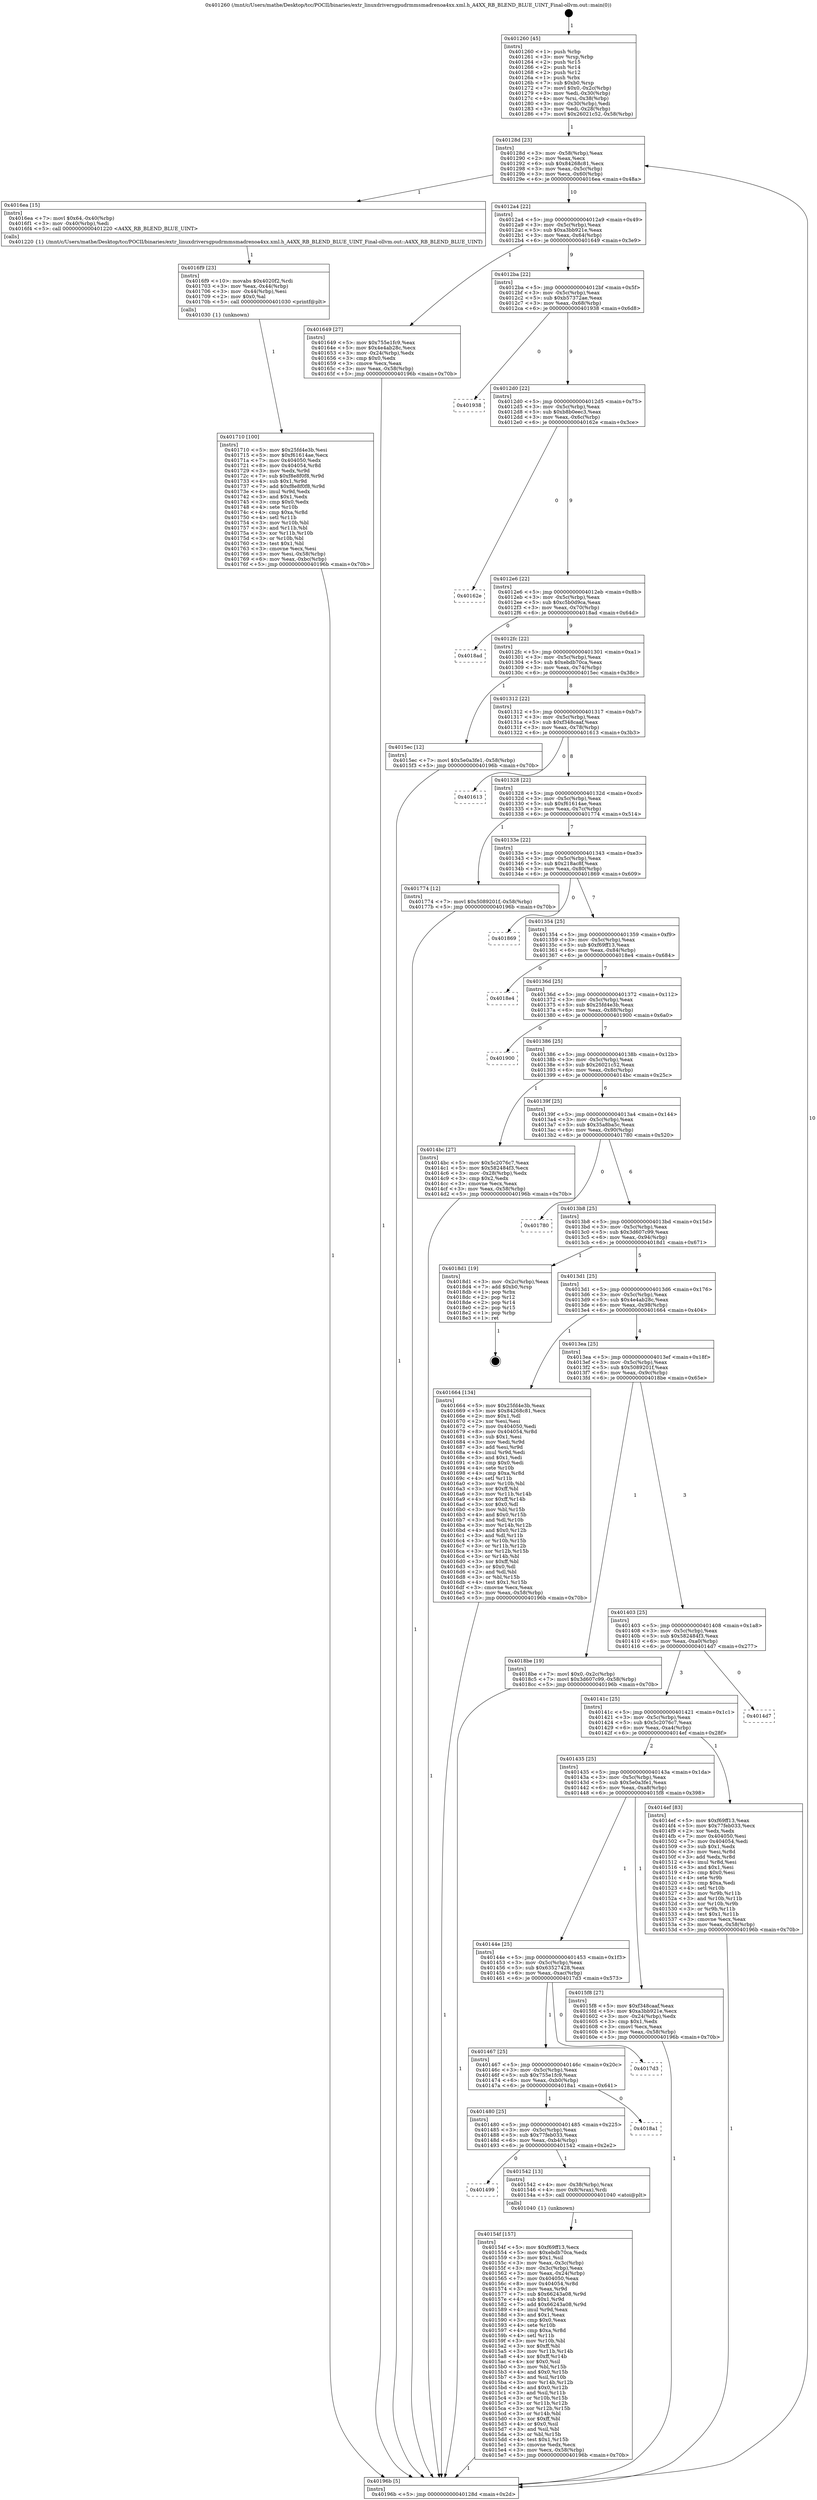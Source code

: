 digraph "0x401260" {
  label = "0x401260 (/mnt/c/Users/mathe/Desktop/tcc/POCII/binaries/extr_linuxdriversgpudrmmsmadrenoa4xx.xml.h_A4XX_RB_BLEND_BLUE_UINT_Final-ollvm.out::main(0))"
  labelloc = "t"
  node[shape=record]

  Entry [label="",width=0.3,height=0.3,shape=circle,fillcolor=black,style=filled]
  "0x40128d" [label="{
     0x40128d [23]\l
     | [instrs]\l
     &nbsp;&nbsp;0x40128d \<+3\>: mov -0x58(%rbp),%eax\l
     &nbsp;&nbsp;0x401290 \<+2\>: mov %eax,%ecx\l
     &nbsp;&nbsp;0x401292 \<+6\>: sub $0x84268c81,%ecx\l
     &nbsp;&nbsp;0x401298 \<+3\>: mov %eax,-0x5c(%rbp)\l
     &nbsp;&nbsp;0x40129b \<+3\>: mov %ecx,-0x60(%rbp)\l
     &nbsp;&nbsp;0x40129e \<+6\>: je 00000000004016ea \<main+0x48a\>\l
  }"]
  "0x4016ea" [label="{
     0x4016ea [15]\l
     | [instrs]\l
     &nbsp;&nbsp;0x4016ea \<+7\>: movl $0x64,-0x40(%rbp)\l
     &nbsp;&nbsp;0x4016f1 \<+3\>: mov -0x40(%rbp),%edi\l
     &nbsp;&nbsp;0x4016f4 \<+5\>: call 0000000000401220 \<A4XX_RB_BLEND_BLUE_UINT\>\l
     | [calls]\l
     &nbsp;&nbsp;0x401220 \{1\} (/mnt/c/Users/mathe/Desktop/tcc/POCII/binaries/extr_linuxdriversgpudrmmsmadrenoa4xx.xml.h_A4XX_RB_BLEND_BLUE_UINT_Final-ollvm.out::A4XX_RB_BLEND_BLUE_UINT)\l
  }"]
  "0x4012a4" [label="{
     0x4012a4 [22]\l
     | [instrs]\l
     &nbsp;&nbsp;0x4012a4 \<+5\>: jmp 00000000004012a9 \<main+0x49\>\l
     &nbsp;&nbsp;0x4012a9 \<+3\>: mov -0x5c(%rbp),%eax\l
     &nbsp;&nbsp;0x4012ac \<+5\>: sub $0xa3bb921e,%eax\l
     &nbsp;&nbsp;0x4012b1 \<+3\>: mov %eax,-0x64(%rbp)\l
     &nbsp;&nbsp;0x4012b4 \<+6\>: je 0000000000401649 \<main+0x3e9\>\l
  }"]
  Exit [label="",width=0.3,height=0.3,shape=circle,fillcolor=black,style=filled,peripheries=2]
  "0x401649" [label="{
     0x401649 [27]\l
     | [instrs]\l
     &nbsp;&nbsp;0x401649 \<+5\>: mov $0x755e1fc9,%eax\l
     &nbsp;&nbsp;0x40164e \<+5\>: mov $0x4e4ab28c,%ecx\l
     &nbsp;&nbsp;0x401653 \<+3\>: mov -0x24(%rbp),%edx\l
     &nbsp;&nbsp;0x401656 \<+3\>: cmp $0x0,%edx\l
     &nbsp;&nbsp;0x401659 \<+3\>: cmove %ecx,%eax\l
     &nbsp;&nbsp;0x40165c \<+3\>: mov %eax,-0x58(%rbp)\l
     &nbsp;&nbsp;0x40165f \<+5\>: jmp 000000000040196b \<main+0x70b\>\l
  }"]
  "0x4012ba" [label="{
     0x4012ba [22]\l
     | [instrs]\l
     &nbsp;&nbsp;0x4012ba \<+5\>: jmp 00000000004012bf \<main+0x5f\>\l
     &nbsp;&nbsp;0x4012bf \<+3\>: mov -0x5c(%rbp),%eax\l
     &nbsp;&nbsp;0x4012c2 \<+5\>: sub $0xb57372ae,%eax\l
     &nbsp;&nbsp;0x4012c7 \<+3\>: mov %eax,-0x68(%rbp)\l
     &nbsp;&nbsp;0x4012ca \<+6\>: je 0000000000401938 \<main+0x6d8\>\l
  }"]
  "0x401710" [label="{
     0x401710 [100]\l
     | [instrs]\l
     &nbsp;&nbsp;0x401710 \<+5\>: mov $0x25fd4e3b,%esi\l
     &nbsp;&nbsp;0x401715 \<+5\>: mov $0xf61614ae,%ecx\l
     &nbsp;&nbsp;0x40171a \<+7\>: mov 0x404050,%edx\l
     &nbsp;&nbsp;0x401721 \<+8\>: mov 0x404054,%r8d\l
     &nbsp;&nbsp;0x401729 \<+3\>: mov %edx,%r9d\l
     &nbsp;&nbsp;0x40172c \<+7\>: sub $0xf8e8f0f8,%r9d\l
     &nbsp;&nbsp;0x401733 \<+4\>: sub $0x1,%r9d\l
     &nbsp;&nbsp;0x401737 \<+7\>: add $0xf8e8f0f8,%r9d\l
     &nbsp;&nbsp;0x40173e \<+4\>: imul %r9d,%edx\l
     &nbsp;&nbsp;0x401742 \<+3\>: and $0x1,%edx\l
     &nbsp;&nbsp;0x401745 \<+3\>: cmp $0x0,%edx\l
     &nbsp;&nbsp;0x401748 \<+4\>: sete %r10b\l
     &nbsp;&nbsp;0x40174c \<+4\>: cmp $0xa,%r8d\l
     &nbsp;&nbsp;0x401750 \<+4\>: setl %r11b\l
     &nbsp;&nbsp;0x401754 \<+3\>: mov %r10b,%bl\l
     &nbsp;&nbsp;0x401757 \<+3\>: and %r11b,%bl\l
     &nbsp;&nbsp;0x40175a \<+3\>: xor %r11b,%r10b\l
     &nbsp;&nbsp;0x40175d \<+3\>: or %r10b,%bl\l
     &nbsp;&nbsp;0x401760 \<+3\>: test $0x1,%bl\l
     &nbsp;&nbsp;0x401763 \<+3\>: cmovne %ecx,%esi\l
     &nbsp;&nbsp;0x401766 \<+3\>: mov %esi,-0x58(%rbp)\l
     &nbsp;&nbsp;0x401769 \<+6\>: mov %eax,-0xbc(%rbp)\l
     &nbsp;&nbsp;0x40176f \<+5\>: jmp 000000000040196b \<main+0x70b\>\l
  }"]
  "0x401938" [label="{
     0x401938\l
  }", style=dashed]
  "0x4012d0" [label="{
     0x4012d0 [22]\l
     | [instrs]\l
     &nbsp;&nbsp;0x4012d0 \<+5\>: jmp 00000000004012d5 \<main+0x75\>\l
     &nbsp;&nbsp;0x4012d5 \<+3\>: mov -0x5c(%rbp),%eax\l
     &nbsp;&nbsp;0x4012d8 \<+5\>: sub $0xb8b0eec3,%eax\l
     &nbsp;&nbsp;0x4012dd \<+3\>: mov %eax,-0x6c(%rbp)\l
     &nbsp;&nbsp;0x4012e0 \<+6\>: je 000000000040162e \<main+0x3ce\>\l
  }"]
  "0x4016f9" [label="{
     0x4016f9 [23]\l
     | [instrs]\l
     &nbsp;&nbsp;0x4016f9 \<+10\>: movabs $0x4020f2,%rdi\l
     &nbsp;&nbsp;0x401703 \<+3\>: mov %eax,-0x44(%rbp)\l
     &nbsp;&nbsp;0x401706 \<+3\>: mov -0x44(%rbp),%esi\l
     &nbsp;&nbsp;0x401709 \<+2\>: mov $0x0,%al\l
     &nbsp;&nbsp;0x40170b \<+5\>: call 0000000000401030 \<printf@plt\>\l
     | [calls]\l
     &nbsp;&nbsp;0x401030 \{1\} (unknown)\l
  }"]
  "0x40162e" [label="{
     0x40162e\l
  }", style=dashed]
  "0x4012e6" [label="{
     0x4012e6 [22]\l
     | [instrs]\l
     &nbsp;&nbsp;0x4012e6 \<+5\>: jmp 00000000004012eb \<main+0x8b\>\l
     &nbsp;&nbsp;0x4012eb \<+3\>: mov -0x5c(%rbp),%eax\l
     &nbsp;&nbsp;0x4012ee \<+5\>: sub $0xc5b0d9ca,%eax\l
     &nbsp;&nbsp;0x4012f3 \<+3\>: mov %eax,-0x70(%rbp)\l
     &nbsp;&nbsp;0x4012f6 \<+6\>: je 00000000004018ad \<main+0x64d\>\l
  }"]
  "0x40154f" [label="{
     0x40154f [157]\l
     | [instrs]\l
     &nbsp;&nbsp;0x40154f \<+5\>: mov $0xf69ff13,%ecx\l
     &nbsp;&nbsp;0x401554 \<+5\>: mov $0xebdb70ca,%edx\l
     &nbsp;&nbsp;0x401559 \<+3\>: mov $0x1,%sil\l
     &nbsp;&nbsp;0x40155c \<+3\>: mov %eax,-0x3c(%rbp)\l
     &nbsp;&nbsp;0x40155f \<+3\>: mov -0x3c(%rbp),%eax\l
     &nbsp;&nbsp;0x401562 \<+3\>: mov %eax,-0x24(%rbp)\l
     &nbsp;&nbsp;0x401565 \<+7\>: mov 0x404050,%eax\l
     &nbsp;&nbsp;0x40156c \<+8\>: mov 0x404054,%r8d\l
     &nbsp;&nbsp;0x401574 \<+3\>: mov %eax,%r9d\l
     &nbsp;&nbsp;0x401577 \<+7\>: sub $0x66243a08,%r9d\l
     &nbsp;&nbsp;0x40157e \<+4\>: sub $0x1,%r9d\l
     &nbsp;&nbsp;0x401582 \<+7\>: add $0x66243a08,%r9d\l
     &nbsp;&nbsp;0x401589 \<+4\>: imul %r9d,%eax\l
     &nbsp;&nbsp;0x40158d \<+3\>: and $0x1,%eax\l
     &nbsp;&nbsp;0x401590 \<+3\>: cmp $0x0,%eax\l
     &nbsp;&nbsp;0x401593 \<+4\>: sete %r10b\l
     &nbsp;&nbsp;0x401597 \<+4\>: cmp $0xa,%r8d\l
     &nbsp;&nbsp;0x40159b \<+4\>: setl %r11b\l
     &nbsp;&nbsp;0x40159f \<+3\>: mov %r10b,%bl\l
     &nbsp;&nbsp;0x4015a2 \<+3\>: xor $0xff,%bl\l
     &nbsp;&nbsp;0x4015a5 \<+3\>: mov %r11b,%r14b\l
     &nbsp;&nbsp;0x4015a8 \<+4\>: xor $0xff,%r14b\l
     &nbsp;&nbsp;0x4015ac \<+4\>: xor $0x0,%sil\l
     &nbsp;&nbsp;0x4015b0 \<+3\>: mov %bl,%r15b\l
     &nbsp;&nbsp;0x4015b3 \<+4\>: and $0x0,%r15b\l
     &nbsp;&nbsp;0x4015b7 \<+3\>: and %sil,%r10b\l
     &nbsp;&nbsp;0x4015ba \<+3\>: mov %r14b,%r12b\l
     &nbsp;&nbsp;0x4015bd \<+4\>: and $0x0,%r12b\l
     &nbsp;&nbsp;0x4015c1 \<+3\>: and %sil,%r11b\l
     &nbsp;&nbsp;0x4015c4 \<+3\>: or %r10b,%r15b\l
     &nbsp;&nbsp;0x4015c7 \<+3\>: or %r11b,%r12b\l
     &nbsp;&nbsp;0x4015ca \<+3\>: xor %r12b,%r15b\l
     &nbsp;&nbsp;0x4015cd \<+3\>: or %r14b,%bl\l
     &nbsp;&nbsp;0x4015d0 \<+3\>: xor $0xff,%bl\l
     &nbsp;&nbsp;0x4015d3 \<+4\>: or $0x0,%sil\l
     &nbsp;&nbsp;0x4015d7 \<+3\>: and %sil,%bl\l
     &nbsp;&nbsp;0x4015da \<+3\>: or %bl,%r15b\l
     &nbsp;&nbsp;0x4015dd \<+4\>: test $0x1,%r15b\l
     &nbsp;&nbsp;0x4015e1 \<+3\>: cmovne %edx,%ecx\l
     &nbsp;&nbsp;0x4015e4 \<+3\>: mov %ecx,-0x58(%rbp)\l
     &nbsp;&nbsp;0x4015e7 \<+5\>: jmp 000000000040196b \<main+0x70b\>\l
  }"]
  "0x4018ad" [label="{
     0x4018ad\l
  }", style=dashed]
  "0x4012fc" [label="{
     0x4012fc [22]\l
     | [instrs]\l
     &nbsp;&nbsp;0x4012fc \<+5\>: jmp 0000000000401301 \<main+0xa1\>\l
     &nbsp;&nbsp;0x401301 \<+3\>: mov -0x5c(%rbp),%eax\l
     &nbsp;&nbsp;0x401304 \<+5\>: sub $0xebdb70ca,%eax\l
     &nbsp;&nbsp;0x401309 \<+3\>: mov %eax,-0x74(%rbp)\l
     &nbsp;&nbsp;0x40130c \<+6\>: je 00000000004015ec \<main+0x38c\>\l
  }"]
  "0x401499" [label="{
     0x401499\l
  }", style=dashed]
  "0x4015ec" [label="{
     0x4015ec [12]\l
     | [instrs]\l
     &nbsp;&nbsp;0x4015ec \<+7\>: movl $0x5e0a3fe1,-0x58(%rbp)\l
     &nbsp;&nbsp;0x4015f3 \<+5\>: jmp 000000000040196b \<main+0x70b\>\l
  }"]
  "0x401312" [label="{
     0x401312 [22]\l
     | [instrs]\l
     &nbsp;&nbsp;0x401312 \<+5\>: jmp 0000000000401317 \<main+0xb7\>\l
     &nbsp;&nbsp;0x401317 \<+3\>: mov -0x5c(%rbp),%eax\l
     &nbsp;&nbsp;0x40131a \<+5\>: sub $0xf348caaf,%eax\l
     &nbsp;&nbsp;0x40131f \<+3\>: mov %eax,-0x78(%rbp)\l
     &nbsp;&nbsp;0x401322 \<+6\>: je 0000000000401613 \<main+0x3b3\>\l
  }"]
  "0x401542" [label="{
     0x401542 [13]\l
     | [instrs]\l
     &nbsp;&nbsp;0x401542 \<+4\>: mov -0x38(%rbp),%rax\l
     &nbsp;&nbsp;0x401546 \<+4\>: mov 0x8(%rax),%rdi\l
     &nbsp;&nbsp;0x40154a \<+5\>: call 0000000000401040 \<atoi@plt\>\l
     | [calls]\l
     &nbsp;&nbsp;0x401040 \{1\} (unknown)\l
  }"]
  "0x401613" [label="{
     0x401613\l
  }", style=dashed]
  "0x401328" [label="{
     0x401328 [22]\l
     | [instrs]\l
     &nbsp;&nbsp;0x401328 \<+5\>: jmp 000000000040132d \<main+0xcd\>\l
     &nbsp;&nbsp;0x40132d \<+3\>: mov -0x5c(%rbp),%eax\l
     &nbsp;&nbsp;0x401330 \<+5\>: sub $0xf61614ae,%eax\l
     &nbsp;&nbsp;0x401335 \<+3\>: mov %eax,-0x7c(%rbp)\l
     &nbsp;&nbsp;0x401338 \<+6\>: je 0000000000401774 \<main+0x514\>\l
  }"]
  "0x401480" [label="{
     0x401480 [25]\l
     | [instrs]\l
     &nbsp;&nbsp;0x401480 \<+5\>: jmp 0000000000401485 \<main+0x225\>\l
     &nbsp;&nbsp;0x401485 \<+3\>: mov -0x5c(%rbp),%eax\l
     &nbsp;&nbsp;0x401488 \<+5\>: sub $0x77feb033,%eax\l
     &nbsp;&nbsp;0x40148d \<+6\>: mov %eax,-0xb4(%rbp)\l
     &nbsp;&nbsp;0x401493 \<+6\>: je 0000000000401542 \<main+0x2e2\>\l
  }"]
  "0x401774" [label="{
     0x401774 [12]\l
     | [instrs]\l
     &nbsp;&nbsp;0x401774 \<+7\>: movl $0x5089201f,-0x58(%rbp)\l
     &nbsp;&nbsp;0x40177b \<+5\>: jmp 000000000040196b \<main+0x70b\>\l
  }"]
  "0x40133e" [label="{
     0x40133e [22]\l
     | [instrs]\l
     &nbsp;&nbsp;0x40133e \<+5\>: jmp 0000000000401343 \<main+0xe3\>\l
     &nbsp;&nbsp;0x401343 \<+3\>: mov -0x5c(%rbp),%eax\l
     &nbsp;&nbsp;0x401346 \<+5\>: sub $0x218ac8f,%eax\l
     &nbsp;&nbsp;0x40134b \<+3\>: mov %eax,-0x80(%rbp)\l
     &nbsp;&nbsp;0x40134e \<+6\>: je 0000000000401869 \<main+0x609\>\l
  }"]
  "0x4018a1" [label="{
     0x4018a1\l
  }", style=dashed]
  "0x401869" [label="{
     0x401869\l
  }", style=dashed]
  "0x401354" [label="{
     0x401354 [25]\l
     | [instrs]\l
     &nbsp;&nbsp;0x401354 \<+5\>: jmp 0000000000401359 \<main+0xf9\>\l
     &nbsp;&nbsp;0x401359 \<+3\>: mov -0x5c(%rbp),%eax\l
     &nbsp;&nbsp;0x40135c \<+5\>: sub $0xf69ff13,%eax\l
     &nbsp;&nbsp;0x401361 \<+6\>: mov %eax,-0x84(%rbp)\l
     &nbsp;&nbsp;0x401367 \<+6\>: je 00000000004018e4 \<main+0x684\>\l
  }"]
  "0x401467" [label="{
     0x401467 [25]\l
     | [instrs]\l
     &nbsp;&nbsp;0x401467 \<+5\>: jmp 000000000040146c \<main+0x20c\>\l
     &nbsp;&nbsp;0x40146c \<+3\>: mov -0x5c(%rbp),%eax\l
     &nbsp;&nbsp;0x40146f \<+5\>: sub $0x755e1fc9,%eax\l
     &nbsp;&nbsp;0x401474 \<+6\>: mov %eax,-0xb0(%rbp)\l
     &nbsp;&nbsp;0x40147a \<+6\>: je 00000000004018a1 \<main+0x641\>\l
  }"]
  "0x4018e4" [label="{
     0x4018e4\l
  }", style=dashed]
  "0x40136d" [label="{
     0x40136d [25]\l
     | [instrs]\l
     &nbsp;&nbsp;0x40136d \<+5\>: jmp 0000000000401372 \<main+0x112\>\l
     &nbsp;&nbsp;0x401372 \<+3\>: mov -0x5c(%rbp),%eax\l
     &nbsp;&nbsp;0x401375 \<+5\>: sub $0x25fd4e3b,%eax\l
     &nbsp;&nbsp;0x40137a \<+6\>: mov %eax,-0x88(%rbp)\l
     &nbsp;&nbsp;0x401380 \<+6\>: je 0000000000401900 \<main+0x6a0\>\l
  }"]
  "0x4017d3" [label="{
     0x4017d3\l
  }", style=dashed]
  "0x401900" [label="{
     0x401900\l
  }", style=dashed]
  "0x401386" [label="{
     0x401386 [25]\l
     | [instrs]\l
     &nbsp;&nbsp;0x401386 \<+5\>: jmp 000000000040138b \<main+0x12b\>\l
     &nbsp;&nbsp;0x40138b \<+3\>: mov -0x5c(%rbp),%eax\l
     &nbsp;&nbsp;0x40138e \<+5\>: sub $0x26021c52,%eax\l
     &nbsp;&nbsp;0x401393 \<+6\>: mov %eax,-0x8c(%rbp)\l
     &nbsp;&nbsp;0x401399 \<+6\>: je 00000000004014bc \<main+0x25c\>\l
  }"]
  "0x40144e" [label="{
     0x40144e [25]\l
     | [instrs]\l
     &nbsp;&nbsp;0x40144e \<+5\>: jmp 0000000000401453 \<main+0x1f3\>\l
     &nbsp;&nbsp;0x401453 \<+3\>: mov -0x5c(%rbp),%eax\l
     &nbsp;&nbsp;0x401456 \<+5\>: sub $0x63527428,%eax\l
     &nbsp;&nbsp;0x40145b \<+6\>: mov %eax,-0xac(%rbp)\l
     &nbsp;&nbsp;0x401461 \<+6\>: je 00000000004017d3 \<main+0x573\>\l
  }"]
  "0x4014bc" [label="{
     0x4014bc [27]\l
     | [instrs]\l
     &nbsp;&nbsp;0x4014bc \<+5\>: mov $0x5c2076c7,%eax\l
     &nbsp;&nbsp;0x4014c1 \<+5\>: mov $0x582484f3,%ecx\l
     &nbsp;&nbsp;0x4014c6 \<+3\>: mov -0x28(%rbp),%edx\l
     &nbsp;&nbsp;0x4014c9 \<+3\>: cmp $0x2,%edx\l
     &nbsp;&nbsp;0x4014cc \<+3\>: cmovne %ecx,%eax\l
     &nbsp;&nbsp;0x4014cf \<+3\>: mov %eax,-0x58(%rbp)\l
     &nbsp;&nbsp;0x4014d2 \<+5\>: jmp 000000000040196b \<main+0x70b\>\l
  }"]
  "0x40139f" [label="{
     0x40139f [25]\l
     | [instrs]\l
     &nbsp;&nbsp;0x40139f \<+5\>: jmp 00000000004013a4 \<main+0x144\>\l
     &nbsp;&nbsp;0x4013a4 \<+3\>: mov -0x5c(%rbp),%eax\l
     &nbsp;&nbsp;0x4013a7 \<+5\>: sub $0x35a8ba5c,%eax\l
     &nbsp;&nbsp;0x4013ac \<+6\>: mov %eax,-0x90(%rbp)\l
     &nbsp;&nbsp;0x4013b2 \<+6\>: je 0000000000401780 \<main+0x520\>\l
  }"]
  "0x40196b" [label="{
     0x40196b [5]\l
     | [instrs]\l
     &nbsp;&nbsp;0x40196b \<+5\>: jmp 000000000040128d \<main+0x2d\>\l
  }"]
  "0x401260" [label="{
     0x401260 [45]\l
     | [instrs]\l
     &nbsp;&nbsp;0x401260 \<+1\>: push %rbp\l
     &nbsp;&nbsp;0x401261 \<+3\>: mov %rsp,%rbp\l
     &nbsp;&nbsp;0x401264 \<+2\>: push %r15\l
     &nbsp;&nbsp;0x401266 \<+2\>: push %r14\l
     &nbsp;&nbsp;0x401268 \<+2\>: push %r12\l
     &nbsp;&nbsp;0x40126a \<+1\>: push %rbx\l
     &nbsp;&nbsp;0x40126b \<+7\>: sub $0xb0,%rsp\l
     &nbsp;&nbsp;0x401272 \<+7\>: movl $0x0,-0x2c(%rbp)\l
     &nbsp;&nbsp;0x401279 \<+3\>: mov %edi,-0x30(%rbp)\l
     &nbsp;&nbsp;0x40127c \<+4\>: mov %rsi,-0x38(%rbp)\l
     &nbsp;&nbsp;0x401280 \<+3\>: mov -0x30(%rbp),%edi\l
     &nbsp;&nbsp;0x401283 \<+3\>: mov %edi,-0x28(%rbp)\l
     &nbsp;&nbsp;0x401286 \<+7\>: movl $0x26021c52,-0x58(%rbp)\l
  }"]
  "0x4015f8" [label="{
     0x4015f8 [27]\l
     | [instrs]\l
     &nbsp;&nbsp;0x4015f8 \<+5\>: mov $0xf348caaf,%eax\l
     &nbsp;&nbsp;0x4015fd \<+5\>: mov $0xa3bb921e,%ecx\l
     &nbsp;&nbsp;0x401602 \<+3\>: mov -0x24(%rbp),%edx\l
     &nbsp;&nbsp;0x401605 \<+3\>: cmp $0x1,%edx\l
     &nbsp;&nbsp;0x401608 \<+3\>: cmovl %ecx,%eax\l
     &nbsp;&nbsp;0x40160b \<+3\>: mov %eax,-0x58(%rbp)\l
     &nbsp;&nbsp;0x40160e \<+5\>: jmp 000000000040196b \<main+0x70b\>\l
  }"]
  "0x401780" [label="{
     0x401780\l
  }", style=dashed]
  "0x4013b8" [label="{
     0x4013b8 [25]\l
     | [instrs]\l
     &nbsp;&nbsp;0x4013b8 \<+5\>: jmp 00000000004013bd \<main+0x15d\>\l
     &nbsp;&nbsp;0x4013bd \<+3\>: mov -0x5c(%rbp),%eax\l
     &nbsp;&nbsp;0x4013c0 \<+5\>: sub $0x3d607c99,%eax\l
     &nbsp;&nbsp;0x4013c5 \<+6\>: mov %eax,-0x94(%rbp)\l
     &nbsp;&nbsp;0x4013cb \<+6\>: je 00000000004018d1 \<main+0x671\>\l
  }"]
  "0x401435" [label="{
     0x401435 [25]\l
     | [instrs]\l
     &nbsp;&nbsp;0x401435 \<+5\>: jmp 000000000040143a \<main+0x1da\>\l
     &nbsp;&nbsp;0x40143a \<+3\>: mov -0x5c(%rbp),%eax\l
     &nbsp;&nbsp;0x40143d \<+5\>: sub $0x5e0a3fe1,%eax\l
     &nbsp;&nbsp;0x401442 \<+6\>: mov %eax,-0xa8(%rbp)\l
     &nbsp;&nbsp;0x401448 \<+6\>: je 00000000004015f8 \<main+0x398\>\l
  }"]
  "0x4018d1" [label="{
     0x4018d1 [19]\l
     | [instrs]\l
     &nbsp;&nbsp;0x4018d1 \<+3\>: mov -0x2c(%rbp),%eax\l
     &nbsp;&nbsp;0x4018d4 \<+7\>: add $0xb0,%rsp\l
     &nbsp;&nbsp;0x4018db \<+1\>: pop %rbx\l
     &nbsp;&nbsp;0x4018dc \<+2\>: pop %r12\l
     &nbsp;&nbsp;0x4018de \<+2\>: pop %r14\l
     &nbsp;&nbsp;0x4018e0 \<+2\>: pop %r15\l
     &nbsp;&nbsp;0x4018e2 \<+1\>: pop %rbp\l
     &nbsp;&nbsp;0x4018e3 \<+1\>: ret\l
  }"]
  "0x4013d1" [label="{
     0x4013d1 [25]\l
     | [instrs]\l
     &nbsp;&nbsp;0x4013d1 \<+5\>: jmp 00000000004013d6 \<main+0x176\>\l
     &nbsp;&nbsp;0x4013d6 \<+3\>: mov -0x5c(%rbp),%eax\l
     &nbsp;&nbsp;0x4013d9 \<+5\>: sub $0x4e4ab28c,%eax\l
     &nbsp;&nbsp;0x4013de \<+6\>: mov %eax,-0x98(%rbp)\l
     &nbsp;&nbsp;0x4013e4 \<+6\>: je 0000000000401664 \<main+0x404\>\l
  }"]
  "0x4014ef" [label="{
     0x4014ef [83]\l
     | [instrs]\l
     &nbsp;&nbsp;0x4014ef \<+5\>: mov $0xf69ff13,%eax\l
     &nbsp;&nbsp;0x4014f4 \<+5\>: mov $0x77feb033,%ecx\l
     &nbsp;&nbsp;0x4014f9 \<+2\>: xor %edx,%edx\l
     &nbsp;&nbsp;0x4014fb \<+7\>: mov 0x404050,%esi\l
     &nbsp;&nbsp;0x401502 \<+7\>: mov 0x404054,%edi\l
     &nbsp;&nbsp;0x401509 \<+3\>: sub $0x1,%edx\l
     &nbsp;&nbsp;0x40150c \<+3\>: mov %esi,%r8d\l
     &nbsp;&nbsp;0x40150f \<+3\>: add %edx,%r8d\l
     &nbsp;&nbsp;0x401512 \<+4\>: imul %r8d,%esi\l
     &nbsp;&nbsp;0x401516 \<+3\>: and $0x1,%esi\l
     &nbsp;&nbsp;0x401519 \<+3\>: cmp $0x0,%esi\l
     &nbsp;&nbsp;0x40151c \<+4\>: sete %r9b\l
     &nbsp;&nbsp;0x401520 \<+3\>: cmp $0xa,%edi\l
     &nbsp;&nbsp;0x401523 \<+4\>: setl %r10b\l
     &nbsp;&nbsp;0x401527 \<+3\>: mov %r9b,%r11b\l
     &nbsp;&nbsp;0x40152a \<+3\>: and %r10b,%r11b\l
     &nbsp;&nbsp;0x40152d \<+3\>: xor %r10b,%r9b\l
     &nbsp;&nbsp;0x401530 \<+3\>: or %r9b,%r11b\l
     &nbsp;&nbsp;0x401533 \<+4\>: test $0x1,%r11b\l
     &nbsp;&nbsp;0x401537 \<+3\>: cmovne %ecx,%eax\l
     &nbsp;&nbsp;0x40153a \<+3\>: mov %eax,-0x58(%rbp)\l
     &nbsp;&nbsp;0x40153d \<+5\>: jmp 000000000040196b \<main+0x70b\>\l
  }"]
  "0x401664" [label="{
     0x401664 [134]\l
     | [instrs]\l
     &nbsp;&nbsp;0x401664 \<+5\>: mov $0x25fd4e3b,%eax\l
     &nbsp;&nbsp;0x401669 \<+5\>: mov $0x84268c81,%ecx\l
     &nbsp;&nbsp;0x40166e \<+2\>: mov $0x1,%dl\l
     &nbsp;&nbsp;0x401670 \<+2\>: xor %esi,%esi\l
     &nbsp;&nbsp;0x401672 \<+7\>: mov 0x404050,%edi\l
     &nbsp;&nbsp;0x401679 \<+8\>: mov 0x404054,%r8d\l
     &nbsp;&nbsp;0x401681 \<+3\>: sub $0x1,%esi\l
     &nbsp;&nbsp;0x401684 \<+3\>: mov %edi,%r9d\l
     &nbsp;&nbsp;0x401687 \<+3\>: add %esi,%r9d\l
     &nbsp;&nbsp;0x40168a \<+4\>: imul %r9d,%edi\l
     &nbsp;&nbsp;0x40168e \<+3\>: and $0x1,%edi\l
     &nbsp;&nbsp;0x401691 \<+3\>: cmp $0x0,%edi\l
     &nbsp;&nbsp;0x401694 \<+4\>: sete %r10b\l
     &nbsp;&nbsp;0x401698 \<+4\>: cmp $0xa,%r8d\l
     &nbsp;&nbsp;0x40169c \<+4\>: setl %r11b\l
     &nbsp;&nbsp;0x4016a0 \<+3\>: mov %r10b,%bl\l
     &nbsp;&nbsp;0x4016a3 \<+3\>: xor $0xff,%bl\l
     &nbsp;&nbsp;0x4016a6 \<+3\>: mov %r11b,%r14b\l
     &nbsp;&nbsp;0x4016a9 \<+4\>: xor $0xff,%r14b\l
     &nbsp;&nbsp;0x4016ad \<+3\>: xor $0x0,%dl\l
     &nbsp;&nbsp;0x4016b0 \<+3\>: mov %bl,%r15b\l
     &nbsp;&nbsp;0x4016b3 \<+4\>: and $0x0,%r15b\l
     &nbsp;&nbsp;0x4016b7 \<+3\>: and %dl,%r10b\l
     &nbsp;&nbsp;0x4016ba \<+3\>: mov %r14b,%r12b\l
     &nbsp;&nbsp;0x4016bd \<+4\>: and $0x0,%r12b\l
     &nbsp;&nbsp;0x4016c1 \<+3\>: and %dl,%r11b\l
     &nbsp;&nbsp;0x4016c4 \<+3\>: or %r10b,%r15b\l
     &nbsp;&nbsp;0x4016c7 \<+3\>: or %r11b,%r12b\l
     &nbsp;&nbsp;0x4016ca \<+3\>: xor %r12b,%r15b\l
     &nbsp;&nbsp;0x4016cd \<+3\>: or %r14b,%bl\l
     &nbsp;&nbsp;0x4016d0 \<+3\>: xor $0xff,%bl\l
     &nbsp;&nbsp;0x4016d3 \<+3\>: or $0x0,%dl\l
     &nbsp;&nbsp;0x4016d6 \<+2\>: and %dl,%bl\l
     &nbsp;&nbsp;0x4016d8 \<+3\>: or %bl,%r15b\l
     &nbsp;&nbsp;0x4016db \<+4\>: test $0x1,%r15b\l
     &nbsp;&nbsp;0x4016df \<+3\>: cmovne %ecx,%eax\l
     &nbsp;&nbsp;0x4016e2 \<+3\>: mov %eax,-0x58(%rbp)\l
     &nbsp;&nbsp;0x4016e5 \<+5\>: jmp 000000000040196b \<main+0x70b\>\l
  }"]
  "0x4013ea" [label="{
     0x4013ea [25]\l
     | [instrs]\l
     &nbsp;&nbsp;0x4013ea \<+5\>: jmp 00000000004013ef \<main+0x18f\>\l
     &nbsp;&nbsp;0x4013ef \<+3\>: mov -0x5c(%rbp),%eax\l
     &nbsp;&nbsp;0x4013f2 \<+5\>: sub $0x5089201f,%eax\l
     &nbsp;&nbsp;0x4013f7 \<+6\>: mov %eax,-0x9c(%rbp)\l
     &nbsp;&nbsp;0x4013fd \<+6\>: je 00000000004018be \<main+0x65e\>\l
  }"]
  "0x40141c" [label="{
     0x40141c [25]\l
     | [instrs]\l
     &nbsp;&nbsp;0x40141c \<+5\>: jmp 0000000000401421 \<main+0x1c1\>\l
     &nbsp;&nbsp;0x401421 \<+3\>: mov -0x5c(%rbp),%eax\l
     &nbsp;&nbsp;0x401424 \<+5\>: sub $0x5c2076c7,%eax\l
     &nbsp;&nbsp;0x401429 \<+6\>: mov %eax,-0xa4(%rbp)\l
     &nbsp;&nbsp;0x40142f \<+6\>: je 00000000004014ef \<main+0x28f\>\l
  }"]
  "0x4018be" [label="{
     0x4018be [19]\l
     | [instrs]\l
     &nbsp;&nbsp;0x4018be \<+7\>: movl $0x0,-0x2c(%rbp)\l
     &nbsp;&nbsp;0x4018c5 \<+7\>: movl $0x3d607c99,-0x58(%rbp)\l
     &nbsp;&nbsp;0x4018cc \<+5\>: jmp 000000000040196b \<main+0x70b\>\l
  }"]
  "0x401403" [label="{
     0x401403 [25]\l
     | [instrs]\l
     &nbsp;&nbsp;0x401403 \<+5\>: jmp 0000000000401408 \<main+0x1a8\>\l
     &nbsp;&nbsp;0x401408 \<+3\>: mov -0x5c(%rbp),%eax\l
     &nbsp;&nbsp;0x40140b \<+5\>: sub $0x582484f3,%eax\l
     &nbsp;&nbsp;0x401410 \<+6\>: mov %eax,-0xa0(%rbp)\l
     &nbsp;&nbsp;0x401416 \<+6\>: je 00000000004014d7 \<main+0x277\>\l
  }"]
  "0x4014d7" [label="{
     0x4014d7\l
  }", style=dashed]
  Entry -> "0x401260" [label=" 1"]
  "0x40128d" -> "0x4016ea" [label=" 1"]
  "0x40128d" -> "0x4012a4" [label=" 10"]
  "0x4018d1" -> Exit [label=" 1"]
  "0x4012a4" -> "0x401649" [label=" 1"]
  "0x4012a4" -> "0x4012ba" [label=" 9"]
  "0x4018be" -> "0x40196b" [label=" 1"]
  "0x4012ba" -> "0x401938" [label=" 0"]
  "0x4012ba" -> "0x4012d0" [label=" 9"]
  "0x401774" -> "0x40196b" [label=" 1"]
  "0x4012d0" -> "0x40162e" [label=" 0"]
  "0x4012d0" -> "0x4012e6" [label=" 9"]
  "0x401710" -> "0x40196b" [label=" 1"]
  "0x4012e6" -> "0x4018ad" [label=" 0"]
  "0x4012e6" -> "0x4012fc" [label=" 9"]
  "0x4016f9" -> "0x401710" [label=" 1"]
  "0x4012fc" -> "0x4015ec" [label=" 1"]
  "0x4012fc" -> "0x401312" [label=" 8"]
  "0x4016ea" -> "0x4016f9" [label=" 1"]
  "0x401312" -> "0x401613" [label=" 0"]
  "0x401312" -> "0x401328" [label=" 8"]
  "0x401664" -> "0x40196b" [label=" 1"]
  "0x401328" -> "0x401774" [label=" 1"]
  "0x401328" -> "0x40133e" [label=" 7"]
  "0x4015f8" -> "0x40196b" [label=" 1"]
  "0x40133e" -> "0x401869" [label=" 0"]
  "0x40133e" -> "0x401354" [label=" 7"]
  "0x4015ec" -> "0x40196b" [label=" 1"]
  "0x401354" -> "0x4018e4" [label=" 0"]
  "0x401354" -> "0x40136d" [label=" 7"]
  "0x401542" -> "0x40154f" [label=" 1"]
  "0x40136d" -> "0x401900" [label=" 0"]
  "0x40136d" -> "0x401386" [label=" 7"]
  "0x401480" -> "0x401499" [label=" 0"]
  "0x401386" -> "0x4014bc" [label=" 1"]
  "0x401386" -> "0x40139f" [label=" 6"]
  "0x4014bc" -> "0x40196b" [label=" 1"]
  "0x401260" -> "0x40128d" [label=" 1"]
  "0x40196b" -> "0x40128d" [label=" 10"]
  "0x401649" -> "0x40196b" [label=" 1"]
  "0x40139f" -> "0x401780" [label=" 0"]
  "0x40139f" -> "0x4013b8" [label=" 6"]
  "0x401467" -> "0x401480" [label=" 1"]
  "0x4013b8" -> "0x4018d1" [label=" 1"]
  "0x4013b8" -> "0x4013d1" [label=" 5"]
  "0x40154f" -> "0x40196b" [label=" 1"]
  "0x4013d1" -> "0x401664" [label=" 1"]
  "0x4013d1" -> "0x4013ea" [label=" 4"]
  "0x40144e" -> "0x401467" [label=" 1"]
  "0x4013ea" -> "0x4018be" [label=" 1"]
  "0x4013ea" -> "0x401403" [label=" 3"]
  "0x401480" -> "0x401542" [label=" 1"]
  "0x401403" -> "0x4014d7" [label=" 0"]
  "0x401403" -> "0x40141c" [label=" 3"]
  "0x40144e" -> "0x4017d3" [label=" 0"]
  "0x40141c" -> "0x4014ef" [label=" 1"]
  "0x40141c" -> "0x401435" [label=" 2"]
  "0x4014ef" -> "0x40196b" [label=" 1"]
  "0x401467" -> "0x4018a1" [label=" 0"]
  "0x401435" -> "0x4015f8" [label=" 1"]
  "0x401435" -> "0x40144e" [label=" 1"]
}
